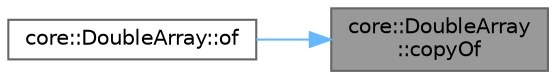 digraph "core::DoubleArray::copyOf"
{
 // INTERACTIVE_SVG=YES
 // LATEX_PDF_SIZE
  bgcolor="transparent";
  edge [fontname=Helvetica,fontsize=10,labelfontname=Helvetica,labelfontsize=10];
  node [fontname=Helvetica,fontsize=10,shape=box,height=0.2,width=0.4];
  rankdir="RL";
  Node1 [id="Node000001",label="core::DoubleArray\l::copyOf",height=0.2,width=0.4,color="gray40", fillcolor="grey60", style="filled", fontcolor="black",tooltip="Obtain newly created DoubleArray instance with primitive double array, such as int8_t[],..."];
  Node1 -> Node2 [id="edge1_Node000001_Node000002",dir="back",color="steelblue1",style="solid",tooltip=" "];
  Node2 [id="Node000002",label="core::DoubleArray::of",height=0.2,width=0.4,color="grey40", fillcolor="white", style="filled",URL="$df/dcd/a00127.html#ab6d2e3532ab90fd60a8c47245fb05401",tooltip="Obtain newly created DoubleArray instance with given doubles values or code points."];
}
